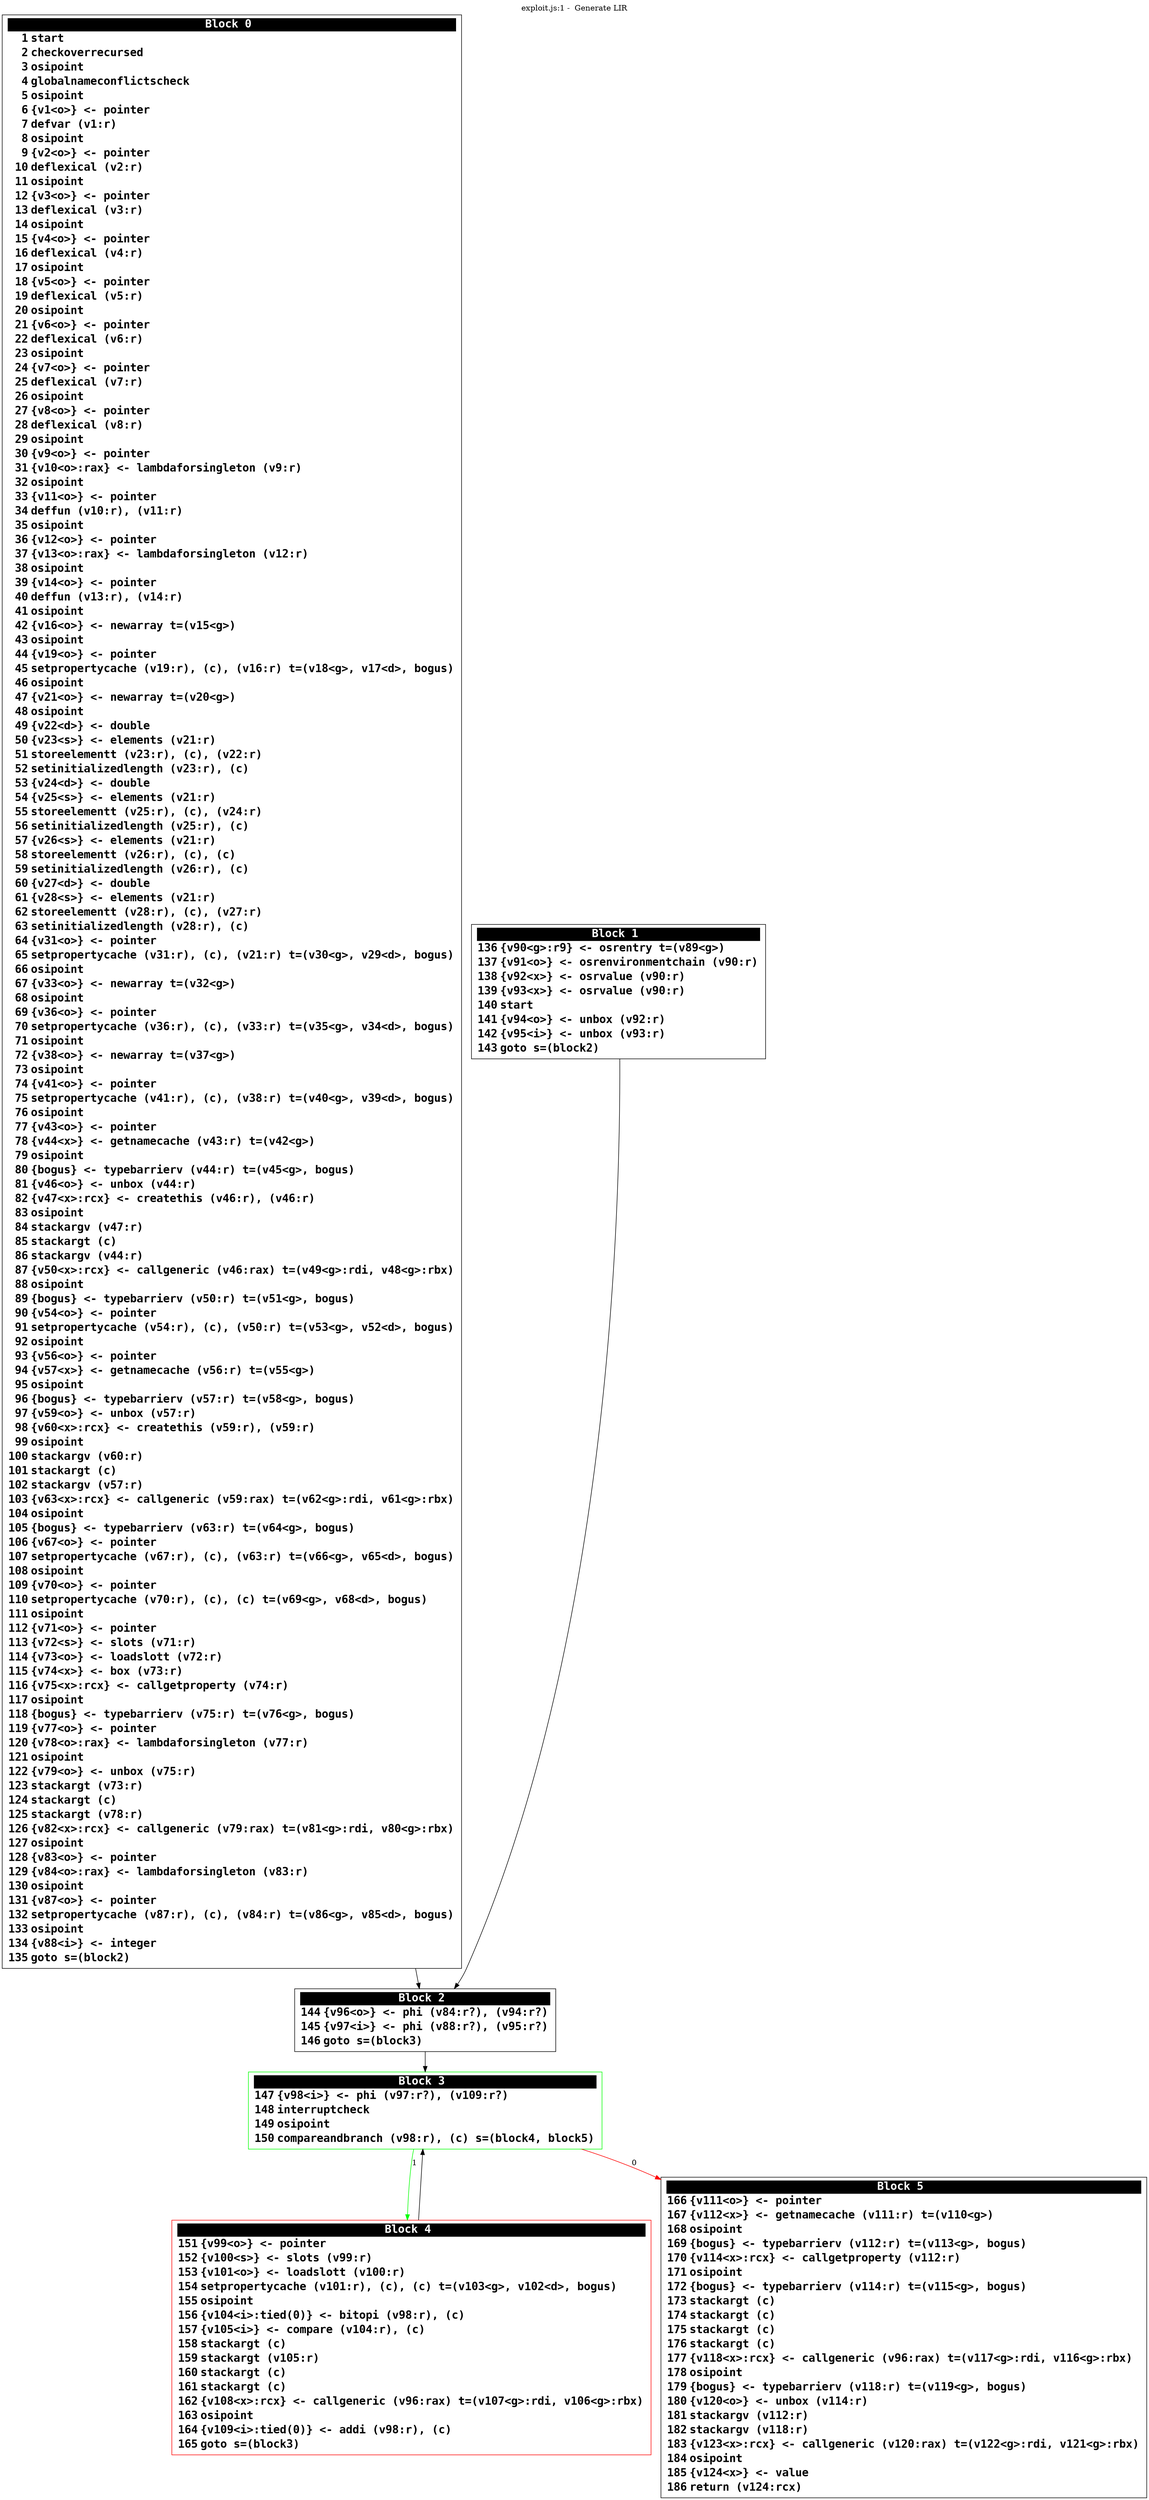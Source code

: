 digraph {
labelloc = t;
labelfontsize = 30;
label = "exploit.js:1 -  Generate LIR";
  rankdir=TB
  splines=true

  "Block0" [ shape=box fontsize=20 fontname="Consolas Bold" label=<<table border="0" cellborder="0" cellpadding="1"><tr><td align="center" bgcolor="black" colspan="3"><font color="white">Block 0 </font></td></tr><tr><td align="right" port="i1">1</td><td align="left">start</td></tr><tr><td align="right" port="i2">2</td><td align="left">checkoverrecursed</td></tr><tr><td align="right" port="i3">3</td><td align="left">osipoint</td></tr><tr><td align="right" port="i4">4</td><td align="left">globalnameconflictscheck</td></tr><tr><td align="right" port="i5">5</td><td align="left">osipoint</td></tr><tr><td align="right" port="i6">6</td><td align="left">{v1&lt;o&gt;} &lt;- pointer</td></tr><tr><td align="right" port="i7">7</td><td align="left">defvar (v1:r)</td></tr><tr><td align="right" port="i8">8</td><td align="left">osipoint</td></tr><tr><td align="right" port="i9">9</td><td align="left">{v2&lt;o&gt;} &lt;- pointer</td></tr><tr><td align="right" port="i10">10</td><td align="left">deflexical (v2:r)</td></tr><tr><td align="right" port="i11">11</td><td align="left">osipoint</td></tr><tr><td align="right" port="i12">12</td><td align="left">{v3&lt;o&gt;} &lt;- pointer</td></tr><tr><td align="right" port="i13">13</td><td align="left">deflexical (v3:r)</td></tr><tr><td align="right" port="i14">14</td><td align="left">osipoint</td></tr><tr><td align="right" port="i15">15</td><td align="left">{v4&lt;o&gt;} &lt;- pointer</td></tr><tr><td align="right" port="i16">16</td><td align="left">deflexical (v4:r)</td></tr><tr><td align="right" port="i17">17</td><td align="left">osipoint</td></tr><tr><td align="right" port="i18">18</td><td align="left">{v5&lt;o&gt;} &lt;- pointer</td></tr><tr><td align="right" port="i19">19</td><td align="left">deflexical (v5:r)</td></tr><tr><td align="right" port="i20">20</td><td align="left">osipoint</td></tr><tr><td align="right" port="i21">21</td><td align="left">{v6&lt;o&gt;} &lt;- pointer</td></tr><tr><td align="right" port="i22">22</td><td align="left">deflexical (v6:r)</td></tr><tr><td align="right" port="i23">23</td><td align="left">osipoint</td></tr><tr><td align="right" port="i24">24</td><td align="left">{v7&lt;o&gt;} &lt;- pointer</td></tr><tr><td align="right" port="i25">25</td><td align="left">deflexical (v7:r)</td></tr><tr><td align="right" port="i26">26</td><td align="left">osipoint</td></tr><tr><td align="right" port="i27">27</td><td align="left">{v8&lt;o&gt;} &lt;- pointer</td></tr><tr><td align="right" port="i28">28</td><td align="left">deflexical (v8:r)</td></tr><tr><td align="right" port="i29">29</td><td align="left">osipoint</td></tr><tr><td align="right" port="i30">30</td><td align="left">{v9&lt;o&gt;} &lt;- pointer</td></tr><tr><td align="right" port="i31">31</td><td align="left">{v10&lt;o&gt;:rax} &lt;- lambdaforsingleton (v9:r)</td></tr><tr><td align="right" port="i32">32</td><td align="left">osipoint</td></tr><tr><td align="right" port="i33">33</td><td align="left">{v11&lt;o&gt;} &lt;- pointer</td></tr><tr><td align="right" port="i34">34</td><td align="left">deffun (v10:r), (v11:r)</td></tr><tr><td align="right" port="i35">35</td><td align="left">osipoint</td></tr><tr><td align="right" port="i36">36</td><td align="left">{v12&lt;o&gt;} &lt;- pointer</td></tr><tr><td align="right" port="i37">37</td><td align="left">{v13&lt;o&gt;:rax} &lt;- lambdaforsingleton (v12:r)</td></tr><tr><td align="right" port="i38">38</td><td align="left">osipoint</td></tr><tr><td align="right" port="i39">39</td><td align="left">{v14&lt;o&gt;} &lt;- pointer</td></tr><tr><td align="right" port="i40">40</td><td align="left">deffun (v13:r), (v14:r)</td></tr><tr><td align="right" port="i41">41</td><td align="left">osipoint</td></tr><tr><td align="right" port="i42">42</td><td align="left">{v16&lt;o&gt;} &lt;- newarray t=(v15&lt;g&gt;)</td></tr><tr><td align="right" port="i43">43</td><td align="left">osipoint</td></tr><tr><td align="right" port="i44">44</td><td align="left">{v19&lt;o&gt;} &lt;- pointer</td></tr><tr><td align="right" port="i45">45</td><td align="left">setpropertycache (v19:r), (c), (v16:r) t=(v18&lt;g&gt;, v17&lt;d&gt;, bogus)</td></tr><tr><td align="right" port="i46">46</td><td align="left">osipoint</td></tr><tr><td align="right" port="i47">47</td><td align="left">{v21&lt;o&gt;} &lt;- newarray t=(v20&lt;g&gt;)</td></tr><tr><td align="right" port="i48">48</td><td align="left">osipoint</td></tr><tr><td align="right" port="i49">49</td><td align="left">{v22&lt;d&gt;} &lt;- double</td></tr><tr><td align="right" port="i50">50</td><td align="left">{v23&lt;s&gt;} &lt;- elements (v21:r)</td></tr><tr><td align="right" port="i51">51</td><td align="left">storeelementt (v23:r), (c), (v22:r)</td></tr><tr><td align="right" port="i52">52</td><td align="left">setinitializedlength (v23:r), (c)</td></tr><tr><td align="right" port="i53">53</td><td align="left">{v24&lt;d&gt;} &lt;- double</td></tr><tr><td align="right" port="i54">54</td><td align="left">{v25&lt;s&gt;} &lt;- elements (v21:r)</td></tr><tr><td align="right" port="i55">55</td><td align="left">storeelementt (v25:r), (c), (v24:r)</td></tr><tr><td align="right" port="i56">56</td><td align="left">setinitializedlength (v25:r), (c)</td></tr><tr><td align="right" port="i57">57</td><td align="left">{v26&lt;s&gt;} &lt;- elements (v21:r)</td></tr><tr><td align="right" port="i58">58</td><td align="left">storeelementt (v26:r), (c), (c)</td></tr><tr><td align="right" port="i59">59</td><td align="left">setinitializedlength (v26:r), (c)</td></tr><tr><td align="right" port="i60">60</td><td align="left">{v27&lt;d&gt;} &lt;- double</td></tr><tr><td align="right" port="i61">61</td><td align="left">{v28&lt;s&gt;} &lt;- elements (v21:r)</td></tr><tr><td align="right" port="i62">62</td><td align="left">storeelementt (v28:r), (c), (v27:r)</td></tr><tr><td align="right" port="i63">63</td><td align="left">setinitializedlength (v28:r), (c)</td></tr><tr><td align="right" port="i64">64</td><td align="left">{v31&lt;o&gt;} &lt;- pointer</td></tr><tr><td align="right" port="i65">65</td><td align="left">setpropertycache (v31:r), (c), (v21:r) t=(v30&lt;g&gt;, v29&lt;d&gt;, bogus)</td></tr><tr><td align="right" port="i66">66</td><td align="left">osipoint</td></tr><tr><td align="right" port="i67">67</td><td align="left">{v33&lt;o&gt;} &lt;- newarray t=(v32&lt;g&gt;)</td></tr><tr><td align="right" port="i68">68</td><td align="left">osipoint</td></tr><tr><td align="right" port="i69">69</td><td align="left">{v36&lt;o&gt;} &lt;- pointer</td></tr><tr><td align="right" port="i70">70</td><td align="left">setpropertycache (v36:r), (c), (v33:r) t=(v35&lt;g&gt;, v34&lt;d&gt;, bogus)</td></tr><tr><td align="right" port="i71">71</td><td align="left">osipoint</td></tr><tr><td align="right" port="i72">72</td><td align="left">{v38&lt;o&gt;} &lt;- newarray t=(v37&lt;g&gt;)</td></tr><tr><td align="right" port="i73">73</td><td align="left">osipoint</td></tr><tr><td align="right" port="i74">74</td><td align="left">{v41&lt;o&gt;} &lt;- pointer</td></tr><tr><td align="right" port="i75">75</td><td align="left">setpropertycache (v41:r), (c), (v38:r) t=(v40&lt;g&gt;, v39&lt;d&gt;, bogus)</td></tr><tr><td align="right" port="i76">76</td><td align="left">osipoint</td></tr><tr><td align="right" port="i77">77</td><td align="left">{v43&lt;o&gt;} &lt;- pointer</td></tr><tr><td align="right" port="i78">78</td><td align="left">{v44&lt;x&gt;} &lt;- getnamecache (v43:r) t=(v42&lt;g&gt;)</td></tr><tr><td align="right" port="i79">79</td><td align="left">osipoint</td></tr><tr><td align="right" port="i80">80</td><td align="left">{bogus} &lt;- typebarrierv (v44:r) t=(v45&lt;g&gt;, bogus)</td></tr><tr><td align="right" port="i81">81</td><td align="left">{v46&lt;o&gt;} &lt;- unbox (v44:r)</td></tr><tr><td align="right" port="i82">82</td><td align="left">{v47&lt;x&gt;:rcx} &lt;- createthis (v46:r), (v46:r)</td></tr><tr><td align="right" port="i83">83</td><td align="left">osipoint</td></tr><tr><td align="right" port="i84">84</td><td align="left">stackargv (v47:r)</td></tr><tr><td align="right" port="i85">85</td><td align="left">stackargt (c)</td></tr><tr><td align="right" port="i86">86</td><td align="left">stackargv (v44:r)</td></tr><tr><td align="right" port="i87">87</td><td align="left">{v50&lt;x&gt;:rcx} &lt;- callgeneric (v46:rax) t=(v49&lt;g&gt;:rdi, v48&lt;g&gt;:rbx)</td></tr><tr><td align="right" port="i88">88</td><td align="left">osipoint</td></tr><tr><td align="right" port="i89">89</td><td align="left">{bogus} &lt;- typebarrierv (v50:r) t=(v51&lt;g&gt;, bogus)</td></tr><tr><td align="right" port="i90">90</td><td align="left">{v54&lt;o&gt;} &lt;- pointer</td></tr><tr><td align="right" port="i91">91</td><td align="left">setpropertycache (v54:r), (c), (v50:r) t=(v53&lt;g&gt;, v52&lt;d&gt;, bogus)</td></tr><tr><td align="right" port="i92">92</td><td align="left">osipoint</td></tr><tr><td align="right" port="i93">93</td><td align="left">{v56&lt;o&gt;} &lt;- pointer</td></tr><tr><td align="right" port="i94">94</td><td align="left">{v57&lt;x&gt;} &lt;- getnamecache (v56:r) t=(v55&lt;g&gt;)</td></tr><tr><td align="right" port="i95">95</td><td align="left">osipoint</td></tr><tr><td align="right" port="i96">96</td><td align="left">{bogus} &lt;- typebarrierv (v57:r) t=(v58&lt;g&gt;, bogus)</td></tr><tr><td align="right" port="i97">97</td><td align="left">{v59&lt;o&gt;} &lt;- unbox (v57:r)</td></tr><tr><td align="right" port="i98">98</td><td align="left">{v60&lt;x&gt;:rcx} &lt;- createthis (v59:r), (v59:r)</td></tr><tr><td align="right" port="i99">99</td><td align="left">osipoint</td></tr><tr><td align="right" port="i100">100</td><td align="left">stackargv (v60:r)</td></tr><tr><td align="right" port="i101">101</td><td align="left">stackargt (c)</td></tr><tr><td align="right" port="i102">102</td><td align="left">stackargv (v57:r)</td></tr><tr><td align="right" port="i103">103</td><td align="left">{v63&lt;x&gt;:rcx} &lt;- callgeneric (v59:rax) t=(v62&lt;g&gt;:rdi, v61&lt;g&gt;:rbx)</td></tr><tr><td align="right" port="i104">104</td><td align="left">osipoint</td></tr><tr><td align="right" port="i105">105</td><td align="left">{bogus} &lt;- typebarrierv (v63:r) t=(v64&lt;g&gt;, bogus)</td></tr><tr><td align="right" port="i106">106</td><td align="left">{v67&lt;o&gt;} &lt;- pointer</td></tr><tr><td align="right" port="i107">107</td><td align="left">setpropertycache (v67:r), (c), (v63:r) t=(v66&lt;g&gt;, v65&lt;d&gt;, bogus)</td></tr><tr><td align="right" port="i108">108</td><td align="left">osipoint</td></tr><tr><td align="right" port="i109">109</td><td align="left">{v70&lt;o&gt;} &lt;- pointer</td></tr><tr><td align="right" port="i110">110</td><td align="left">setpropertycache (v70:r), (c), (c) t=(v69&lt;g&gt;, v68&lt;d&gt;, bogus)</td></tr><tr><td align="right" port="i111">111</td><td align="left">osipoint</td></tr><tr><td align="right" port="i112">112</td><td align="left">{v71&lt;o&gt;} &lt;- pointer</td></tr><tr><td align="right" port="i113">113</td><td align="left">{v72&lt;s&gt;} &lt;- slots (v71:r)</td></tr><tr><td align="right" port="i114">114</td><td align="left">{v73&lt;o&gt;} &lt;- loadslott (v72:r)</td></tr><tr><td align="right" port="i115">115</td><td align="left">{v74&lt;x&gt;} &lt;- box (v73:r)</td></tr><tr><td align="right" port="i116">116</td><td align="left">{v75&lt;x&gt;:rcx} &lt;- callgetproperty (v74:r)</td></tr><tr><td align="right" port="i117">117</td><td align="left">osipoint</td></tr><tr><td align="right" port="i118">118</td><td align="left">{bogus} &lt;- typebarrierv (v75:r) t=(v76&lt;g&gt;, bogus)</td></tr><tr><td align="right" port="i119">119</td><td align="left">{v77&lt;o&gt;} &lt;- pointer</td></tr><tr><td align="right" port="i120">120</td><td align="left">{v78&lt;o&gt;:rax} &lt;- lambdaforsingleton (v77:r)</td></tr><tr><td align="right" port="i121">121</td><td align="left">osipoint</td></tr><tr><td align="right" port="i122">122</td><td align="left">{v79&lt;o&gt;} &lt;- unbox (v75:r)</td></tr><tr><td align="right" port="i123">123</td><td align="left">stackargt (v73:r)</td></tr><tr><td align="right" port="i124">124</td><td align="left">stackargt (c)</td></tr><tr><td align="right" port="i125">125</td><td align="left">stackargt (v78:r)</td></tr><tr><td align="right" port="i126">126</td><td align="left">{v82&lt;x&gt;:rcx} &lt;- callgeneric (v79:rax) t=(v81&lt;g&gt;:rdi, v80&lt;g&gt;:rbx)</td></tr><tr><td align="right" port="i127">127</td><td align="left">osipoint</td></tr><tr><td align="right" port="i128">128</td><td align="left">{v83&lt;o&gt;} &lt;- pointer</td></tr><tr><td align="right" port="i129">129</td><td align="left">{v84&lt;o&gt;:rax} &lt;- lambdaforsingleton (v83:r)</td></tr><tr><td align="right" port="i130">130</td><td align="left">osipoint</td></tr><tr><td align="right" port="i131">131</td><td align="left">{v87&lt;o&gt;} &lt;- pointer</td></tr><tr><td align="right" port="i132">132</td><td align="left">setpropertycache (v87:r), (c), (v84:r) t=(v86&lt;g&gt;, v85&lt;d&gt;, bogus)</td></tr><tr><td align="right" port="i133">133</td><td align="left">osipoint</td></tr><tr><td align="right" port="i134">134</td><td align="left">{v88&lt;i&gt;} &lt;- integer</td></tr><tr><td align="right" port="i135">135</td><td align="left">goto s=(block2)</td></tr></table>> ] ;
  "Block1" [ shape=box fontsize=20 fontname="Consolas Bold" label=<<table border="0" cellborder="0" cellpadding="1"><tr><td align="center" bgcolor="black" colspan="3"><font color="white">Block 1 </font></td></tr><tr><td align="right" port="i136">136</td><td align="left">{v90&lt;g&gt;:r9} &lt;- osrentry t=(v89&lt;g&gt;)</td></tr><tr><td align="right" port="i137">137</td><td align="left">{v91&lt;o&gt;} &lt;- osrenvironmentchain (v90:r)</td></tr><tr><td align="right" port="i138">138</td><td align="left">{v92&lt;x&gt;} &lt;- osrvalue (v90:r)</td></tr><tr><td align="right" port="i139">139</td><td align="left">{v93&lt;x&gt;} &lt;- osrvalue (v90:r)</td></tr><tr><td align="right" port="i140">140</td><td align="left">start</td></tr><tr><td align="right" port="i141">141</td><td align="left">{v94&lt;o&gt;} &lt;- unbox (v92:r)</td></tr><tr><td align="right" port="i142">142</td><td align="left">{v95&lt;i&gt;} &lt;- unbox (v93:r)</td></tr><tr><td align="right" port="i143">143</td><td align="left">goto s=(block2)</td></tr></table>> ] ;
  "Block2" [ shape=box fontsize=20 fontname="Consolas Bold" label=<<table border="0" cellborder="0" cellpadding="1"><tr><td align="center" bgcolor="black" colspan="3"><font color="white">Block 2 </font></td></tr><tr><td align="right" port="i144">144</td><td align="left">{v96&lt;o&gt;} &lt;- phi (v84:r?), (v94:r?)</td></tr><tr><td align="right" port="i145">145</td><td align="left">{v97&lt;i&gt;} &lt;- phi (v88:r?), (v95:r?)</td></tr><tr><td align="right" port="i146">146</td><td align="left">goto s=(block3)</td></tr></table>> ] ;
  "Block3" [ color=green shape=box fontsize=20 fontname="Consolas Bold" label=<<table border="0" cellborder="0" cellpadding="1"><tr><td align="center" bgcolor="black" colspan="3"><font color="white">Block 3 </font></td></tr><tr><td align="right" port="i147">147</td><td align="left">{v98&lt;i&gt;} &lt;- phi (v97:r?), (v109:r?)</td></tr><tr><td align="right" port="i148">148</td><td align="left">interruptcheck</td></tr><tr><td align="right" port="i149">149</td><td align="left">osipoint</td></tr><tr><td align="right" port="i150">150</td><td align="left">compareandbranch (v98:r), (c) s=(block4, block5)</td></tr></table>> ] ;
  "Block4" [ color=red shape=box fontsize=20 fontname="Consolas Bold" label=<<table border="0" cellborder="0" cellpadding="1"><tr><td align="center" bgcolor="black" colspan="3"><font color="white">Block 4 </font></td></tr><tr><td align="right" port="i151">151</td><td align="left">{v99&lt;o&gt;} &lt;- pointer</td></tr><tr><td align="right" port="i152">152</td><td align="left">{v100&lt;s&gt;} &lt;- slots (v99:r)</td></tr><tr><td align="right" port="i153">153</td><td align="left">{v101&lt;o&gt;} &lt;- loadslott (v100:r)</td></tr><tr><td align="right" port="i154">154</td><td align="left">setpropertycache (v101:r), (c), (c) t=(v103&lt;g&gt;, v102&lt;d&gt;, bogus)</td></tr><tr><td align="right" port="i155">155</td><td align="left">osipoint</td></tr><tr><td align="right" port="i156">156</td><td align="left">{v104&lt;i&gt;:tied(0)} &lt;- bitopi (v98:r), (c)</td></tr><tr><td align="right" port="i157">157</td><td align="left">{v105&lt;i&gt;} &lt;- compare (v104:r), (c)</td></tr><tr><td align="right" port="i158">158</td><td align="left">stackargt (c)</td></tr><tr><td align="right" port="i159">159</td><td align="left">stackargt (v105:r)</td></tr><tr><td align="right" port="i160">160</td><td align="left">stackargt (c)</td></tr><tr><td align="right" port="i161">161</td><td align="left">stackargt (c)</td></tr><tr><td align="right" port="i162">162</td><td align="left">{v108&lt;x&gt;:rcx} &lt;- callgeneric (v96:rax) t=(v107&lt;g&gt;:rdi, v106&lt;g&gt;:rbx)</td></tr><tr><td align="right" port="i163">163</td><td align="left">osipoint</td></tr><tr><td align="right" port="i164">164</td><td align="left">{v109&lt;i&gt;:tied(0)} &lt;- addi (v98:r), (c)</td></tr><tr><td align="right" port="i165">165</td><td align="left">goto s=(block3)</td></tr></table>> ] ;
  "Block5" [ shape=box fontsize=20 fontname="Consolas Bold" label=<<table border="0" cellborder="0" cellpadding="1"><tr><td align="center" bgcolor="black" colspan="3"><font color="white">Block 5 </font></td></tr><tr><td align="right" port="i166">166</td><td align="left">{v111&lt;o&gt;} &lt;- pointer</td></tr><tr><td align="right" port="i167">167</td><td align="left">{v112&lt;x&gt;} &lt;- getnamecache (v111:r) t=(v110&lt;g&gt;)</td></tr><tr><td align="right" port="i168">168</td><td align="left">osipoint</td></tr><tr><td align="right" port="i169">169</td><td align="left">{bogus} &lt;- typebarrierv (v112:r) t=(v113&lt;g&gt;, bogus)</td></tr><tr><td align="right" port="i170">170</td><td align="left">{v114&lt;x&gt;:rcx} &lt;- callgetproperty (v112:r)</td></tr><tr><td align="right" port="i171">171</td><td align="left">osipoint</td></tr><tr><td align="right" port="i172">172</td><td align="left">{bogus} &lt;- typebarrierv (v114:r) t=(v115&lt;g&gt;, bogus)</td></tr><tr><td align="right" port="i173">173</td><td align="left">stackargt (c)</td></tr><tr><td align="right" port="i174">174</td><td align="left">stackargt (c)</td></tr><tr><td align="right" port="i175">175</td><td align="left">stackargt (c)</td></tr><tr><td align="right" port="i176">176</td><td align="left">stackargt (c)</td></tr><tr><td align="right" port="i177">177</td><td align="left">{v118&lt;x&gt;:rcx} &lt;- callgeneric (v96:rax) t=(v117&lt;g&gt;:rdi, v116&lt;g&gt;:rbx)</td></tr><tr><td align="right" port="i178">178</td><td align="left">osipoint</td></tr><tr><td align="right" port="i179">179</td><td align="left">{bogus} &lt;- typebarrierv (v118:r) t=(v119&lt;g&gt;, bogus)</td></tr><tr><td align="right" port="i180">180</td><td align="left">{v120&lt;o&gt;} &lt;- unbox (v114:r)</td></tr><tr><td align="right" port="i181">181</td><td align="left">stackargv (v112:r)</td></tr><tr><td align="right" port="i182">182</td><td align="left">stackargv (v118:r)</td></tr><tr><td align="right" port="i183">183</td><td align="left">{v123&lt;x&gt;:rcx} &lt;- callgeneric (v120:rax) t=(v122&lt;g&gt;:rdi, v121&lt;g&gt;:rbx)</td></tr><tr><td align="right" port="i184">184</td><td align="left">osipoint</td></tr><tr><td align="right" port="i185">185</td><td align="left">{v124&lt;x&gt;} &lt;- value</td></tr><tr><td align="right" port="i186">186</td><td align="left">return (v124:rcx)</td></tr></table>> ] ;

  "Block0" -> "Block2" ;
  "Block1" -> "Block2" ;
  "Block2" -> "Block3" ;
  "Block3" -> "Block4" [ color=green label=1 ] ;
  "Block3" -> "Block5" [ color=red label=0 ] ;
  "Block4" -> "Block3" ;
}
